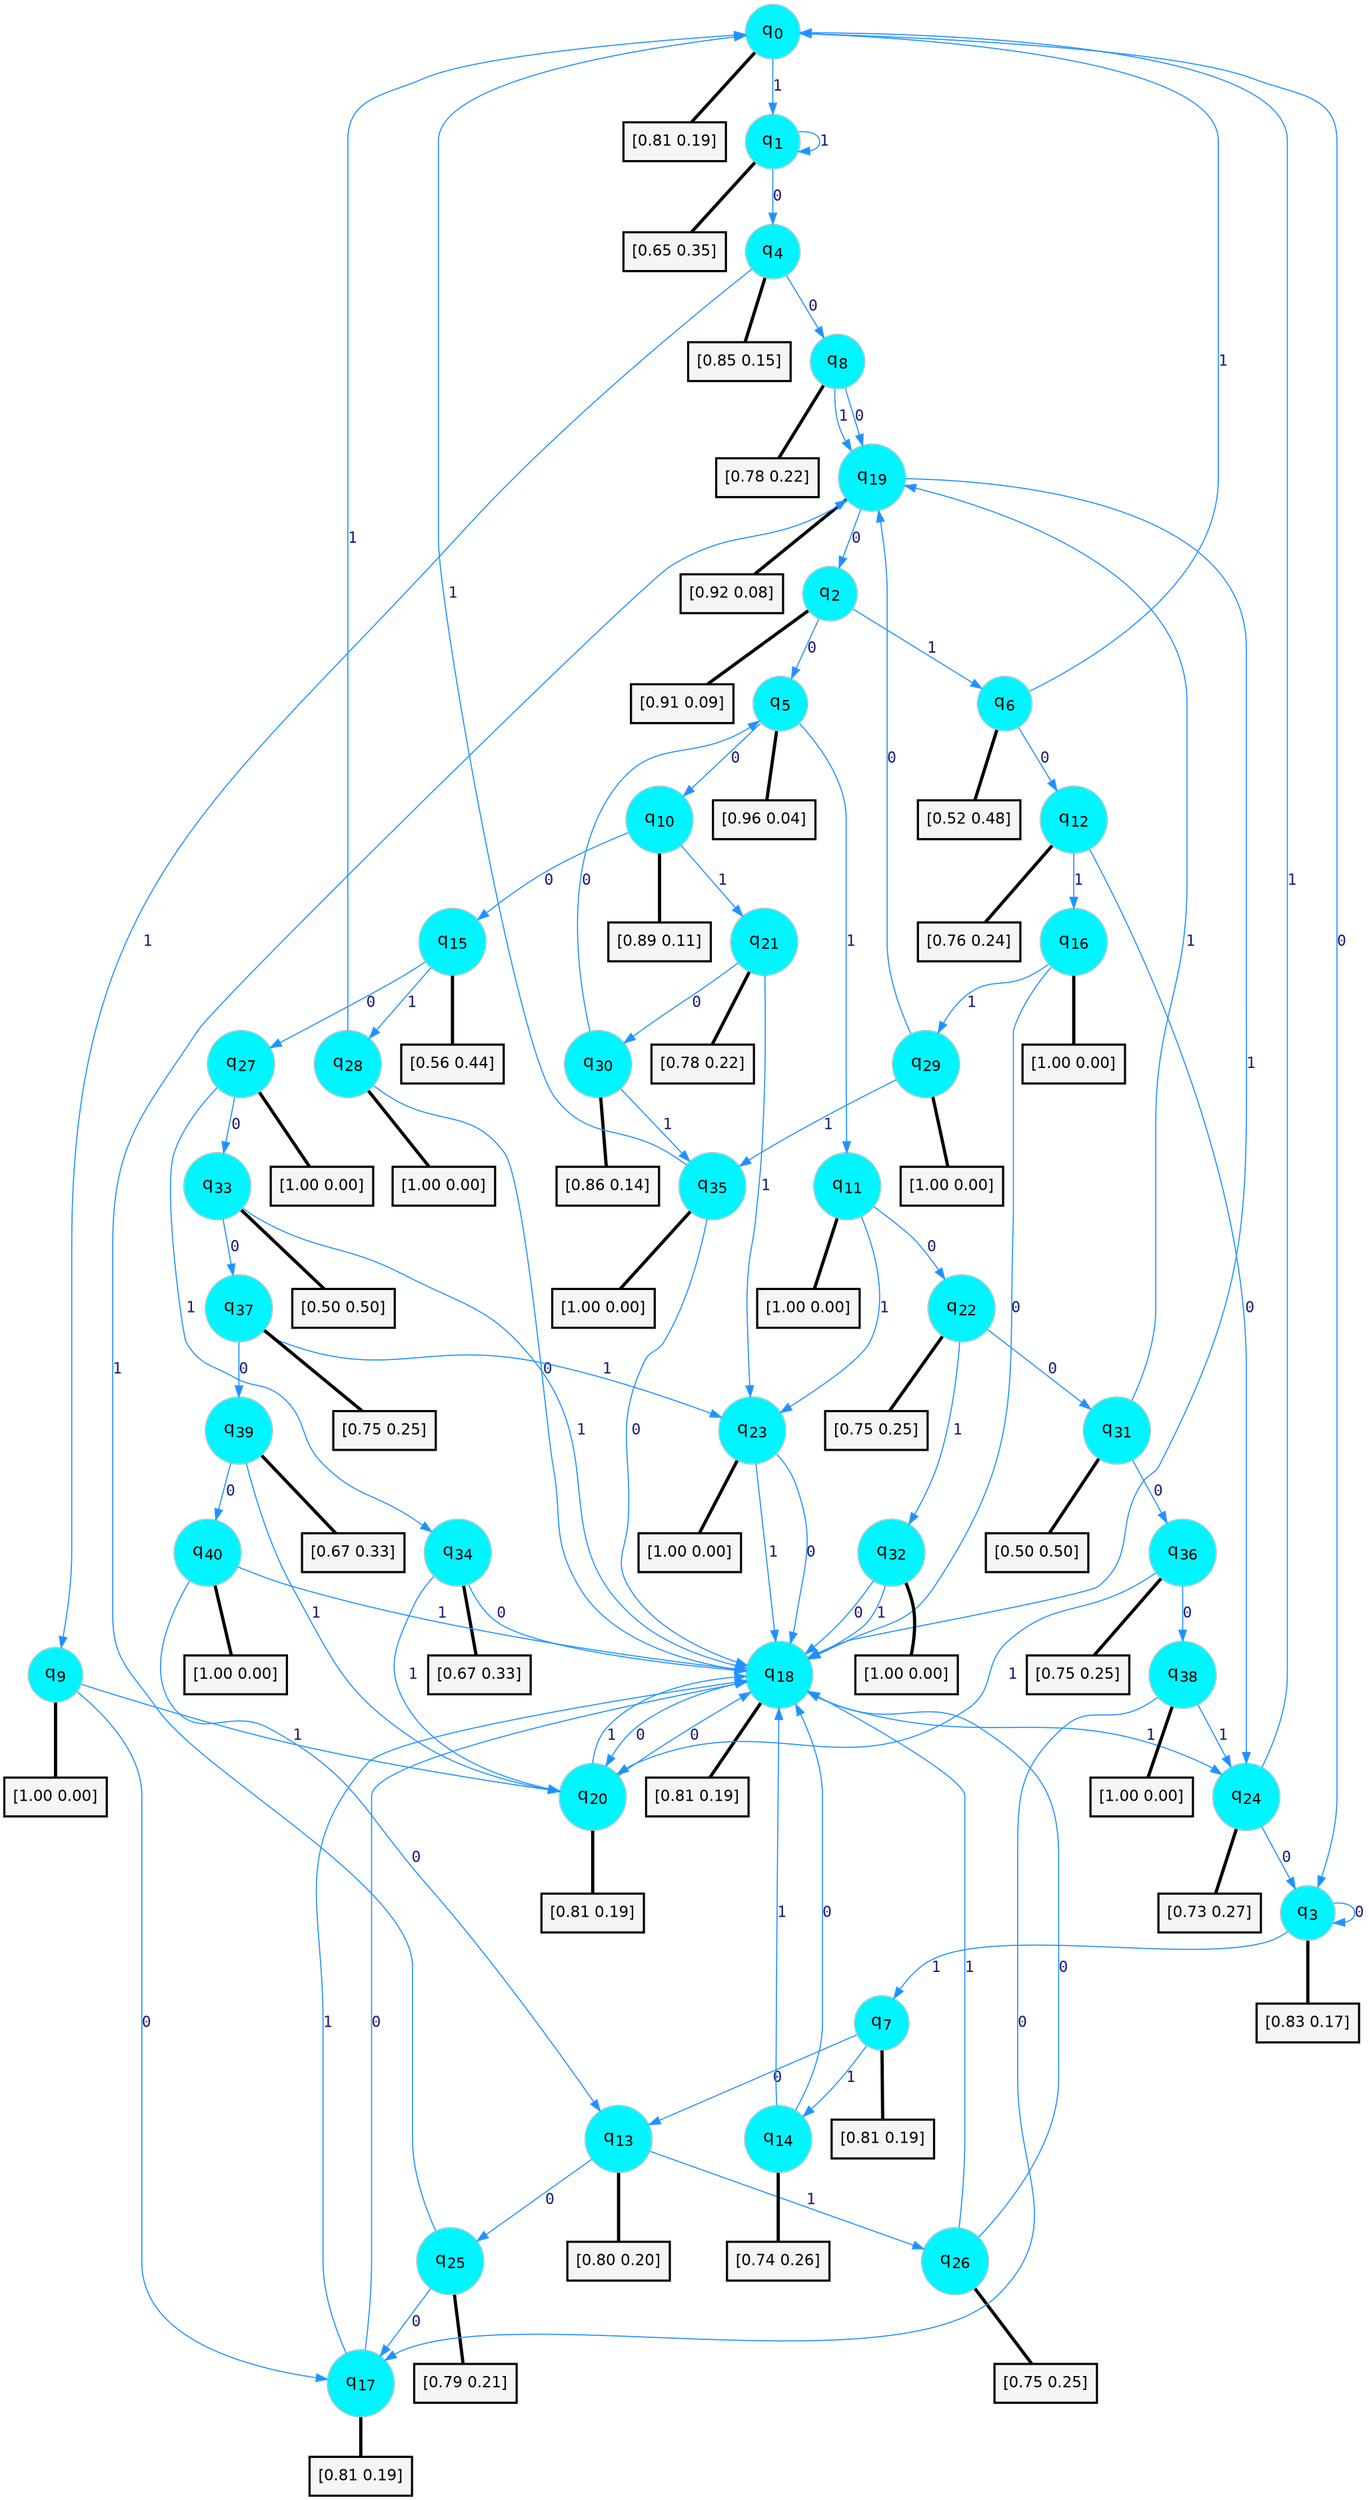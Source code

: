 digraph G {
graph [
bgcolor=transparent, dpi=300, rankdir=TD, size="40,25"];
node [
color=gray, fillcolor=turquoise1, fontcolor=black, fontname=Helvetica, fontsize=16, fontweight=bold, shape=circle, style=filled];
edge [
arrowsize=1, color=dodgerblue1, fontcolor=midnightblue, fontname=courier, fontweight=bold, penwidth=1, style=solid, weight=20];
0[label=<q<SUB>0</SUB>>];
1[label=<q<SUB>1</SUB>>];
2[label=<q<SUB>2</SUB>>];
3[label=<q<SUB>3</SUB>>];
4[label=<q<SUB>4</SUB>>];
5[label=<q<SUB>5</SUB>>];
6[label=<q<SUB>6</SUB>>];
7[label=<q<SUB>7</SUB>>];
8[label=<q<SUB>8</SUB>>];
9[label=<q<SUB>9</SUB>>];
10[label=<q<SUB>10</SUB>>];
11[label=<q<SUB>11</SUB>>];
12[label=<q<SUB>12</SUB>>];
13[label=<q<SUB>13</SUB>>];
14[label=<q<SUB>14</SUB>>];
15[label=<q<SUB>15</SUB>>];
16[label=<q<SUB>16</SUB>>];
17[label=<q<SUB>17</SUB>>];
18[label=<q<SUB>18</SUB>>];
19[label=<q<SUB>19</SUB>>];
20[label=<q<SUB>20</SUB>>];
21[label=<q<SUB>21</SUB>>];
22[label=<q<SUB>22</SUB>>];
23[label=<q<SUB>23</SUB>>];
24[label=<q<SUB>24</SUB>>];
25[label=<q<SUB>25</SUB>>];
26[label=<q<SUB>26</SUB>>];
27[label=<q<SUB>27</SUB>>];
28[label=<q<SUB>28</SUB>>];
29[label=<q<SUB>29</SUB>>];
30[label=<q<SUB>30</SUB>>];
31[label=<q<SUB>31</SUB>>];
32[label=<q<SUB>32</SUB>>];
33[label=<q<SUB>33</SUB>>];
34[label=<q<SUB>34</SUB>>];
35[label=<q<SUB>35</SUB>>];
36[label=<q<SUB>36</SUB>>];
37[label=<q<SUB>37</SUB>>];
38[label=<q<SUB>38</SUB>>];
39[label=<q<SUB>39</SUB>>];
40[label=<q<SUB>40</SUB>>];
41[label="[0.81 0.19]", shape=box,fontcolor=black, fontname=Helvetica, fontsize=14, penwidth=2, fillcolor=whitesmoke,color=black];
42[label="[0.65 0.35]", shape=box,fontcolor=black, fontname=Helvetica, fontsize=14, penwidth=2, fillcolor=whitesmoke,color=black];
43[label="[0.91 0.09]", shape=box,fontcolor=black, fontname=Helvetica, fontsize=14, penwidth=2, fillcolor=whitesmoke,color=black];
44[label="[0.83 0.17]", shape=box,fontcolor=black, fontname=Helvetica, fontsize=14, penwidth=2, fillcolor=whitesmoke,color=black];
45[label="[0.85 0.15]", shape=box,fontcolor=black, fontname=Helvetica, fontsize=14, penwidth=2, fillcolor=whitesmoke,color=black];
46[label="[0.96 0.04]", shape=box,fontcolor=black, fontname=Helvetica, fontsize=14, penwidth=2, fillcolor=whitesmoke,color=black];
47[label="[0.52 0.48]", shape=box,fontcolor=black, fontname=Helvetica, fontsize=14, penwidth=2, fillcolor=whitesmoke,color=black];
48[label="[0.81 0.19]", shape=box,fontcolor=black, fontname=Helvetica, fontsize=14, penwidth=2, fillcolor=whitesmoke,color=black];
49[label="[0.78 0.22]", shape=box,fontcolor=black, fontname=Helvetica, fontsize=14, penwidth=2, fillcolor=whitesmoke,color=black];
50[label="[1.00 0.00]", shape=box,fontcolor=black, fontname=Helvetica, fontsize=14, penwidth=2, fillcolor=whitesmoke,color=black];
51[label="[0.89 0.11]", shape=box,fontcolor=black, fontname=Helvetica, fontsize=14, penwidth=2, fillcolor=whitesmoke,color=black];
52[label="[1.00 0.00]", shape=box,fontcolor=black, fontname=Helvetica, fontsize=14, penwidth=2, fillcolor=whitesmoke,color=black];
53[label="[0.76 0.24]", shape=box,fontcolor=black, fontname=Helvetica, fontsize=14, penwidth=2, fillcolor=whitesmoke,color=black];
54[label="[0.80 0.20]", shape=box,fontcolor=black, fontname=Helvetica, fontsize=14, penwidth=2, fillcolor=whitesmoke,color=black];
55[label="[0.74 0.26]", shape=box,fontcolor=black, fontname=Helvetica, fontsize=14, penwidth=2, fillcolor=whitesmoke,color=black];
56[label="[0.56 0.44]", shape=box,fontcolor=black, fontname=Helvetica, fontsize=14, penwidth=2, fillcolor=whitesmoke,color=black];
57[label="[1.00 0.00]", shape=box,fontcolor=black, fontname=Helvetica, fontsize=14, penwidth=2, fillcolor=whitesmoke,color=black];
58[label="[0.81 0.19]", shape=box,fontcolor=black, fontname=Helvetica, fontsize=14, penwidth=2, fillcolor=whitesmoke,color=black];
59[label="[0.81 0.19]", shape=box,fontcolor=black, fontname=Helvetica, fontsize=14, penwidth=2, fillcolor=whitesmoke,color=black];
60[label="[0.92 0.08]", shape=box,fontcolor=black, fontname=Helvetica, fontsize=14, penwidth=2, fillcolor=whitesmoke,color=black];
61[label="[0.81 0.19]", shape=box,fontcolor=black, fontname=Helvetica, fontsize=14, penwidth=2, fillcolor=whitesmoke,color=black];
62[label="[0.78 0.22]", shape=box,fontcolor=black, fontname=Helvetica, fontsize=14, penwidth=2, fillcolor=whitesmoke,color=black];
63[label="[0.75 0.25]", shape=box,fontcolor=black, fontname=Helvetica, fontsize=14, penwidth=2, fillcolor=whitesmoke,color=black];
64[label="[1.00 0.00]", shape=box,fontcolor=black, fontname=Helvetica, fontsize=14, penwidth=2, fillcolor=whitesmoke,color=black];
65[label="[0.73 0.27]", shape=box,fontcolor=black, fontname=Helvetica, fontsize=14, penwidth=2, fillcolor=whitesmoke,color=black];
66[label="[0.79 0.21]", shape=box,fontcolor=black, fontname=Helvetica, fontsize=14, penwidth=2, fillcolor=whitesmoke,color=black];
67[label="[0.75 0.25]", shape=box,fontcolor=black, fontname=Helvetica, fontsize=14, penwidth=2, fillcolor=whitesmoke,color=black];
68[label="[1.00 0.00]", shape=box,fontcolor=black, fontname=Helvetica, fontsize=14, penwidth=2, fillcolor=whitesmoke,color=black];
69[label="[1.00 0.00]", shape=box,fontcolor=black, fontname=Helvetica, fontsize=14, penwidth=2, fillcolor=whitesmoke,color=black];
70[label="[1.00 0.00]", shape=box,fontcolor=black, fontname=Helvetica, fontsize=14, penwidth=2, fillcolor=whitesmoke,color=black];
71[label="[0.86 0.14]", shape=box,fontcolor=black, fontname=Helvetica, fontsize=14, penwidth=2, fillcolor=whitesmoke,color=black];
72[label="[0.50 0.50]", shape=box,fontcolor=black, fontname=Helvetica, fontsize=14, penwidth=2, fillcolor=whitesmoke,color=black];
73[label="[1.00 0.00]", shape=box,fontcolor=black, fontname=Helvetica, fontsize=14, penwidth=2, fillcolor=whitesmoke,color=black];
74[label="[0.50 0.50]", shape=box,fontcolor=black, fontname=Helvetica, fontsize=14, penwidth=2, fillcolor=whitesmoke,color=black];
75[label="[0.67 0.33]", shape=box,fontcolor=black, fontname=Helvetica, fontsize=14, penwidth=2, fillcolor=whitesmoke,color=black];
76[label="[1.00 0.00]", shape=box,fontcolor=black, fontname=Helvetica, fontsize=14, penwidth=2, fillcolor=whitesmoke,color=black];
77[label="[0.75 0.25]", shape=box,fontcolor=black, fontname=Helvetica, fontsize=14, penwidth=2, fillcolor=whitesmoke,color=black];
78[label="[0.75 0.25]", shape=box,fontcolor=black, fontname=Helvetica, fontsize=14, penwidth=2, fillcolor=whitesmoke,color=black];
79[label="[1.00 0.00]", shape=box,fontcolor=black, fontname=Helvetica, fontsize=14, penwidth=2, fillcolor=whitesmoke,color=black];
80[label="[0.67 0.33]", shape=box,fontcolor=black, fontname=Helvetica, fontsize=14, penwidth=2, fillcolor=whitesmoke,color=black];
81[label="[1.00 0.00]", shape=box,fontcolor=black, fontname=Helvetica, fontsize=14, penwidth=2, fillcolor=whitesmoke,color=black];
0->3 [label=0];
0->1 [label=1];
0->41 [arrowhead=none, penwidth=3,color=black];
1->4 [label=0];
1->1 [label=1];
1->42 [arrowhead=none, penwidth=3,color=black];
2->5 [label=0];
2->6 [label=1];
2->43 [arrowhead=none, penwidth=3,color=black];
3->3 [label=0];
3->7 [label=1];
3->44 [arrowhead=none, penwidth=3,color=black];
4->8 [label=0];
4->9 [label=1];
4->45 [arrowhead=none, penwidth=3,color=black];
5->10 [label=0];
5->11 [label=1];
5->46 [arrowhead=none, penwidth=3,color=black];
6->12 [label=0];
6->0 [label=1];
6->47 [arrowhead=none, penwidth=3,color=black];
7->13 [label=0];
7->14 [label=1];
7->48 [arrowhead=none, penwidth=3,color=black];
8->19 [label=0];
8->19 [label=1];
8->49 [arrowhead=none, penwidth=3,color=black];
9->17 [label=0];
9->20 [label=1];
9->50 [arrowhead=none, penwidth=3,color=black];
10->15 [label=0];
10->21 [label=1];
10->51 [arrowhead=none, penwidth=3,color=black];
11->22 [label=0];
11->23 [label=1];
11->52 [arrowhead=none, penwidth=3,color=black];
12->24 [label=0];
12->16 [label=1];
12->53 [arrowhead=none, penwidth=3,color=black];
13->25 [label=0];
13->26 [label=1];
13->54 [arrowhead=none, penwidth=3,color=black];
14->18 [label=0];
14->18 [label=1];
14->55 [arrowhead=none, penwidth=3,color=black];
15->27 [label=0];
15->28 [label=1];
15->56 [arrowhead=none, penwidth=3,color=black];
16->18 [label=0];
16->29 [label=1];
16->57 [arrowhead=none, penwidth=3,color=black];
17->18 [label=0];
17->18 [label=1];
17->58 [arrowhead=none, penwidth=3,color=black];
18->20 [label=0];
18->24 [label=1];
18->59 [arrowhead=none, penwidth=3,color=black];
19->2 [label=0];
19->18 [label=1];
19->60 [arrowhead=none, penwidth=3,color=black];
20->18 [label=0];
20->18 [label=1];
20->61 [arrowhead=none, penwidth=3,color=black];
21->30 [label=0];
21->23 [label=1];
21->62 [arrowhead=none, penwidth=3,color=black];
22->31 [label=0];
22->32 [label=1];
22->63 [arrowhead=none, penwidth=3,color=black];
23->18 [label=0];
23->18 [label=1];
23->64 [arrowhead=none, penwidth=3,color=black];
24->3 [label=0];
24->0 [label=1];
24->65 [arrowhead=none, penwidth=3,color=black];
25->17 [label=0];
25->19 [label=1];
25->66 [arrowhead=none, penwidth=3,color=black];
26->18 [label=0];
26->18 [label=1];
26->67 [arrowhead=none, penwidth=3,color=black];
27->33 [label=0];
27->34 [label=1];
27->68 [arrowhead=none, penwidth=3,color=black];
28->18 [label=0];
28->0 [label=1];
28->69 [arrowhead=none, penwidth=3,color=black];
29->19 [label=0];
29->35 [label=1];
29->70 [arrowhead=none, penwidth=3,color=black];
30->5 [label=0];
30->35 [label=1];
30->71 [arrowhead=none, penwidth=3,color=black];
31->36 [label=0];
31->19 [label=1];
31->72 [arrowhead=none, penwidth=3,color=black];
32->18 [label=0];
32->18 [label=1];
32->73 [arrowhead=none, penwidth=3,color=black];
33->37 [label=0];
33->18 [label=1];
33->74 [arrowhead=none, penwidth=3,color=black];
34->18 [label=0];
34->20 [label=1];
34->75 [arrowhead=none, penwidth=3,color=black];
35->18 [label=0];
35->0 [label=1];
35->76 [arrowhead=none, penwidth=3,color=black];
36->38 [label=0];
36->20 [label=1];
36->77 [arrowhead=none, penwidth=3,color=black];
37->39 [label=0];
37->23 [label=1];
37->78 [arrowhead=none, penwidth=3,color=black];
38->17 [label=0];
38->24 [label=1];
38->79 [arrowhead=none, penwidth=3,color=black];
39->40 [label=0];
39->20 [label=1];
39->80 [arrowhead=none, penwidth=3,color=black];
40->13 [label=0];
40->18 [label=1];
40->81 [arrowhead=none, penwidth=3,color=black];
}
